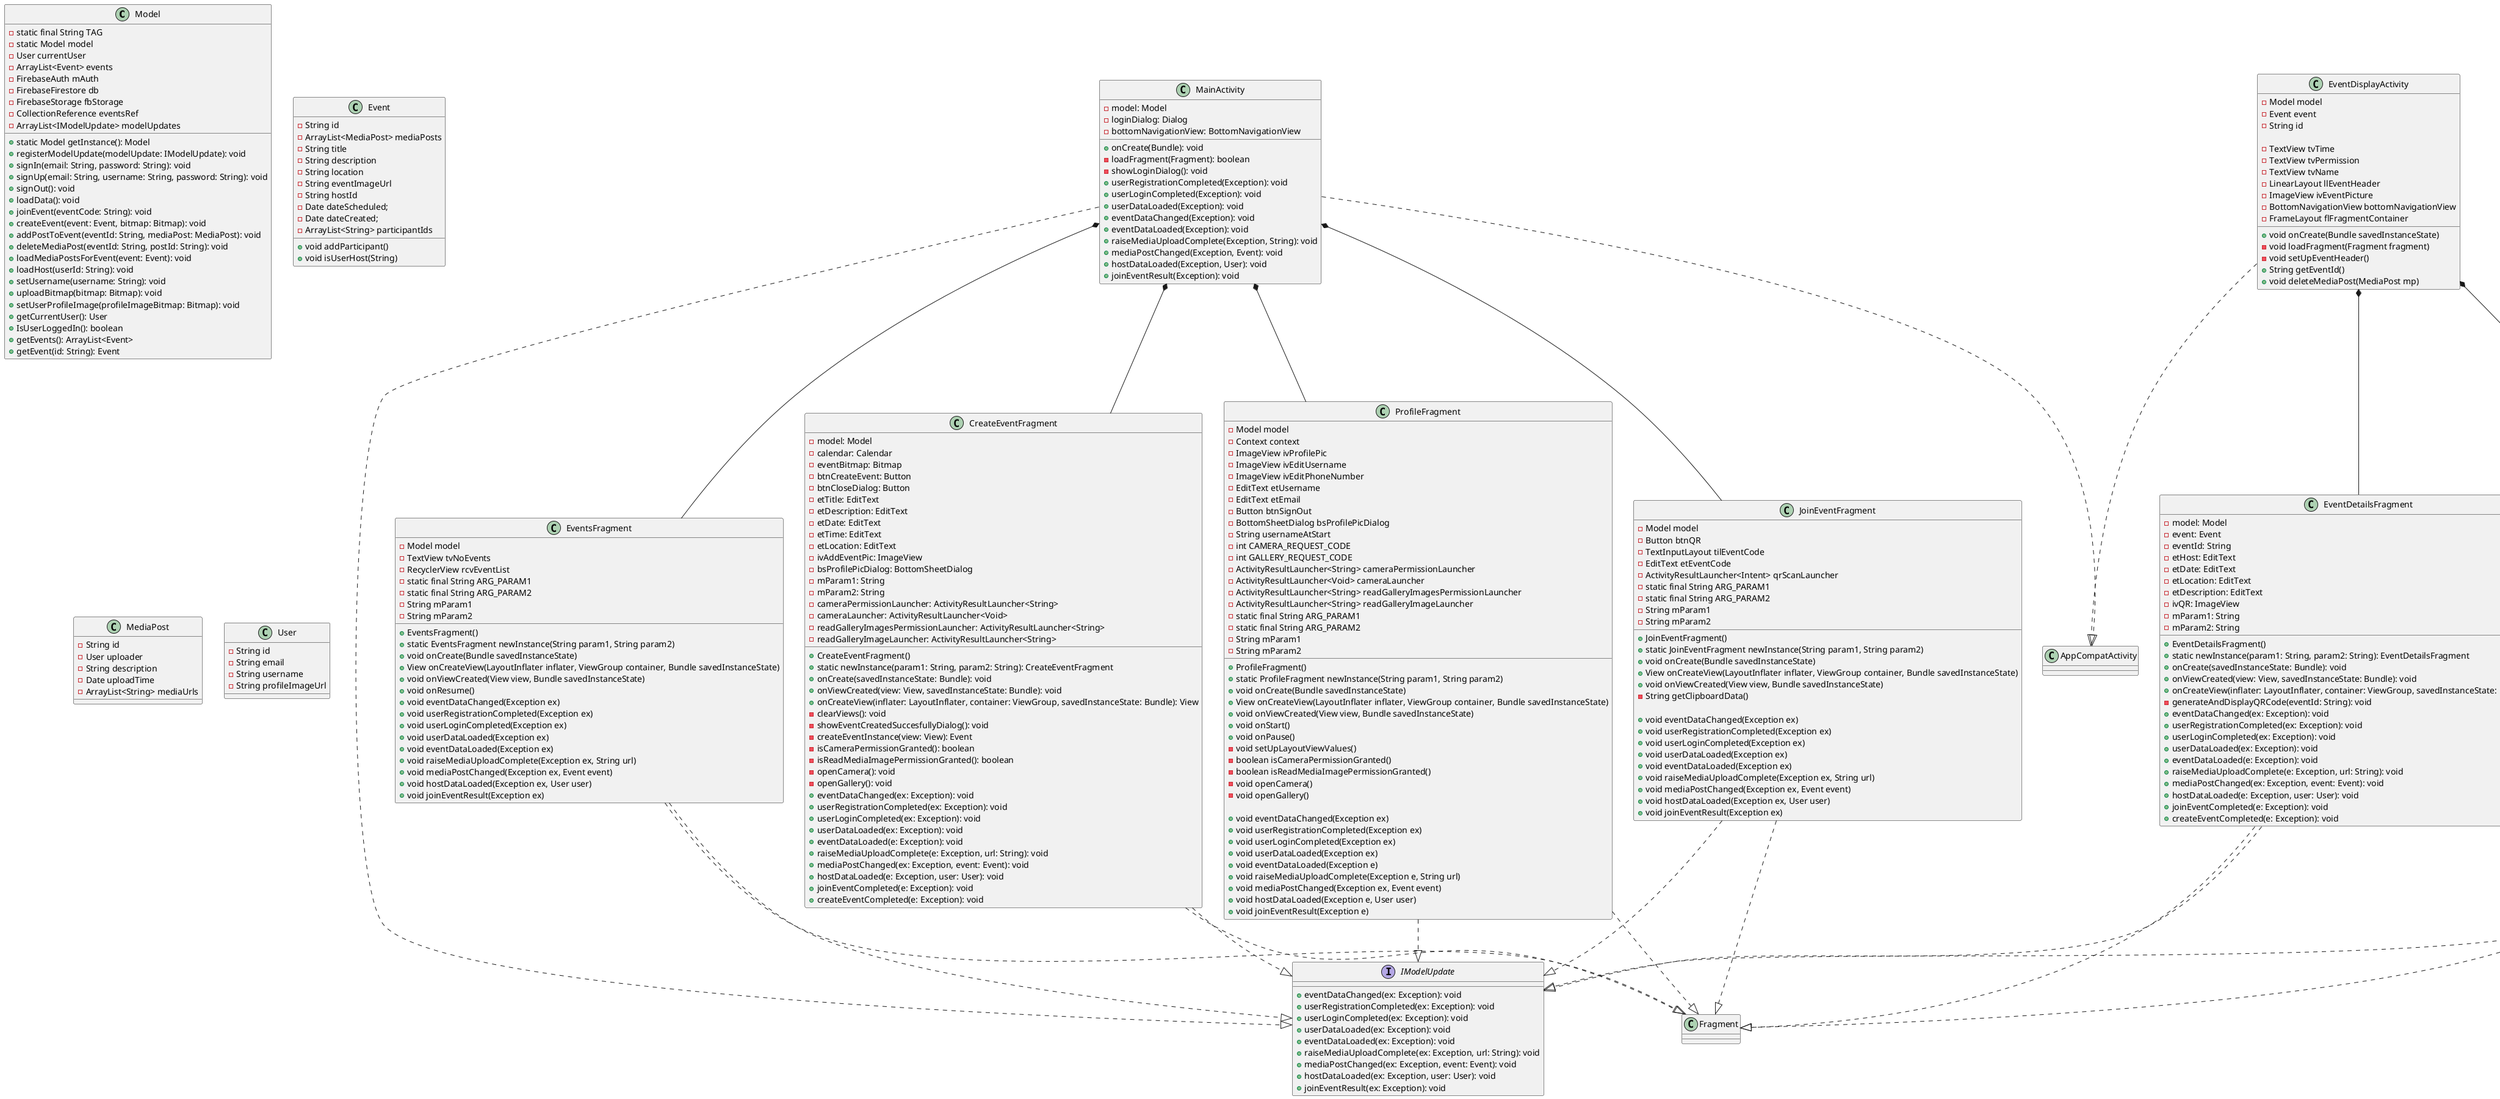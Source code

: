 @startuml
'https://plantuml.com/class-diagram

class Model {
    - static final String TAG
    - static Model model
    - User currentUser
    - ArrayList<Event> events
    - FirebaseAuth mAuth
    - FirebaseFirestore db
    - FirebaseStorage fbStorage
    - CollectionReference eventsRef
    - ArrayList<IModelUpdate> modelUpdates

    + static Model getInstance(): Model
    + registerModelUpdate(modelUpdate: IModelUpdate): void
    + signIn(email: String, password: String): void
    + signUp(email: String, username: String, password: String): void
    + signOut(): void
    + loadData(): void
    + joinEvent(eventCode: String): void
    + createEvent(event: Event, bitmap: Bitmap): void
    + addPostToEvent(eventId: String, mediaPost: MediaPost): void
    + deleteMediaPost(eventId: String, postId: String): void
    + loadMediaPostsForEvent(event: Event): void
    + loadHost(userId: String): void
    + setUsername(username: String): void
    + uploadBitmap(bitmap: Bitmap): void
    + setUserProfileImage(profileImageBitmap: Bitmap): void
    + getCurrentUser(): User
    + IsUserLoggedIn(): boolean
    + getEvents(): ArrayList<Event>
    + getEvent(id: String): Event
}

interface IModelUpdate {
    + eventDataChanged(ex: Exception): void
    + userRegistrationCompleted(ex: Exception): void
    + userLoginCompleted(ex: Exception): void
    + userDataLoaded(ex: Exception): void
    + eventDataLoaded(ex: Exception): void
    + raiseMediaUploadComplete(ex: Exception, url: String): void
    + mediaPostChanged(ex: Exception, event: Event): void
    + hostDataLoaded(ex: Exception, user: User): void
    + joinEventResult(ex: Exception): void
}
class Event{
    - String id
    - ArrayList<MediaPost> mediaPosts
    - String title
    - String description
    - String location
    - String eventImageUrl
    - String hostId
    - Date dateScheduled;
    - Date dateCreated;
    - ArrayList<String> participantIds

    + void addParticipant()
    + void isUserHost(String)
}
class MediaPost {
    - String id
    - User uploader
    - String description
    - Date uploadTime
    - ArrayList<String> mediaUrls
}

class User {
    - String id
    - String email
    - String username
    - String profileImageUrl
}

class MainActivity {
  - model: Model
  - loginDialog: Dialog
  - bottomNavigationView: BottomNavigationView

  + onCreate(Bundle): void
  - loadFragment(Fragment): boolean
  - showLoginDialog(): void
  + userRegistrationCompleted(Exception): void
  + userLoginCompleted(Exception): void
  + userDataLoaded(Exception): void
  + eventDataChanged(Exception): void
  + eventDataLoaded(Exception): void
  + raiseMediaUploadComplete(Exception, String): void
  + mediaPostChanged(Exception, Event): void
  + hostDataLoaded(Exception, User): void
  + joinEventResult(Exception): void
}


class ProfileFragment {
        - Model model
        - Context context
        - ImageView ivProfilePic
        - ImageView ivEditUsername
        - ImageView ivEditPhoneNumber
        - EditText etUsername
        - EditText etEmail
        - Button btnSignOut
        - BottomSheetDialog bsProfilePicDialog
        - String usernameAtStart
        - int CAMERA_REQUEST_CODE
        - int GALLERY_REQUEST_CODE
        - ActivityResultLauncher<String> cameraPermissionLauncher
        - ActivityResultLauncher<Void> cameraLauncher
        - ActivityResultLauncher<String> readGalleryImagesPermissionLauncher
        - ActivityResultLauncher<String> readGalleryImageLauncher
        - static final String ARG_PARAM1
        - static final String ARG_PARAM2
        - String mParam1
        - String mParam2

        + ProfileFragment()
        + static ProfileFragment newInstance(String param1, String param2)
        + void onCreate(Bundle savedInstanceState)
        + View onCreateView(LayoutInflater inflater, ViewGroup container, Bundle savedInstanceState)
        + void onViewCreated(View view, Bundle savedInstanceState)
        + void onStart()
        + void onPause()
        - void setUpLayoutViewValues()
        - boolean isCameraPermissionGranted()
        - boolean isReadMediaImagePermissionGranted()
        - void openCamera()
        - void openGallery()

        + void eventDataChanged(Exception ex)
        + void userRegistrationCompleted(Exception ex)
        + void userLoginCompleted(Exception ex)
        + void userDataLoaded(Exception ex)
        + void eventDataLoaded(Exception e)
        + void raiseMediaUploadComplete(Exception e, String url)
        + void mediaPostChanged(Exception ex, Event event)
        + void hostDataLoaded(Exception e, User user)
        + void joinEventResult(Exception e)
    }

class JoinEventFragment {
        - Model model
        - Button btnQR
        - TextInputLayout tilEventCode
        - EditText etEventCode
        - ActivityResultLauncher<Intent> qrScanLauncher
        - static final String ARG_PARAM1
        - static final String ARG_PARAM2
        - String mParam1
        - String mParam2

        + JoinEventFragment()
        + static JoinEventFragment newInstance(String param1, String param2)
        + void onCreate(Bundle savedInstanceState)
        + View onCreateView(LayoutInflater inflater, ViewGroup container, Bundle savedInstanceState)
        + void onViewCreated(View view, Bundle savedInstanceState)
        - String getClipboardData()

        + void eventDataChanged(Exception ex)
        + void userRegistrationCompleted(Exception ex)
        + void userLoginCompleted(Exception ex)
        + void userDataLoaded(Exception ex)
        + void eventDataLoaded(Exception ex)
        + void raiseMediaUploadComplete(Exception ex, String url)
        + void mediaPostChanged(Exception ex, Event event)
        + void hostDataLoaded(Exception ex, User user)
        + void joinEventResult(Exception ex)
    }

class EventDisplayActivity {
        - Model model
        - Event event
        - String id

        - TextView tvTime
        - TextView tvPermission
        - TextView tvName
        - LinearLayout llEventHeader
        - ImageView ivEventPicture
        - BottomNavigationView bottomNavigationView
        - FrameLayout flFragmentContainer

        + void onCreate(Bundle savedInstanceState)
        - void loadFragment(Fragment fragment)
        - void setUpEventHeader()
        + String getEventId()
        + void deleteMediaPost(MediaPost mp)
    }

class EventsFragment {
        - Model model
        - TextView tvNoEvents
        - RecyclerView rcvEventList
        - static final String ARG_PARAM1
        - static final String ARG_PARAM2
        - String mParam1
        - String mParam2

        + EventsFragment()
        + static EventsFragment newInstance(String param1, String param2)
        + void onCreate(Bundle savedInstanceState)
        + View onCreateView(LayoutInflater inflater, ViewGroup container, Bundle savedInstanceState)
        + void onViewCreated(View view, Bundle savedInstanceState)
        + void onResume()
        + void eventDataChanged(Exception ex)
        + void userRegistrationCompleted(Exception ex)
        + void userLoginCompleted(Exception ex)
        + void userDataLoaded(Exception ex)
        + void eventDataLoaded(Exception ex)
        + void raiseMediaUploadComplete(Exception ex, String url)
        + void mediaPostChanged(Exception ex, Event event)
        + void hostDataLoaded(Exception ex, User user)
        + void joinEventResult(Exception ex)
    }

class CreateEventFragment {
    - model: Model
    - calendar: Calendar
    - eventBitmap: Bitmap
    - btnCreateEvent: Button
    - btnCloseDialog: Button
    - etTitle: EditText
    - etDescription: EditText
    - etDate: EditText
    - etTime: EditText
    - etLocation: EditText
    - ivAddEventPic: ImageView
    - bsProfilePicDialog: BottomSheetDialog
    - mParam1: String
    - mParam2: String
    - cameraPermissionLauncher: ActivityResultLauncher<String>
    - cameraLauncher: ActivityResultLauncher<Void>
    - readGalleryImagesPermissionLauncher: ActivityResultLauncher<String>
    - readGalleryImageLauncher: ActivityResultLauncher<String>
    + CreateEventFragment()
    + static newInstance(param1: String, param2: String): CreateEventFragment
    + onCreate(savedInstanceState: Bundle): void
    + onViewCreated(view: View, savedInstanceState: Bundle): void
    + onCreateView(inflater: LayoutInflater, container: ViewGroup, savedInstanceState: Bundle): View
    - clearViews(): void
    - showEventCreatedSuccesfullyDialog(): void
    - createEventInstance(view: View): Event
    - isCameraPermissionGranted(): boolean
    - isReadMediaImagePermissionGranted(): boolean
    - openCamera(): void
    - openGallery(): void
    + eventDataChanged(ex: Exception): void
    + userRegistrationCompleted(ex: Exception): void
    + userLoginCompleted(ex: Exception): void
    + userDataLoaded(ex: Exception): void
    + eventDataLoaded(e: Exception): void
    + raiseMediaUploadComplete(e: Exception, url: String): void
    + mediaPostChanged(ex: Exception, event: Event): void
    + hostDataLoaded(e: Exception, user: User): void
    + joinEventCompleted(e: Exception): void
    + createEventCompleted(e: Exception): void
  }

class EventDetailsFragment {
    - model: Model
    - event: Event
    - eventId: String
    - etHost: EditText
    - etDate: EditText
    - etLocation: EditText
    - etDescription: EditText
    - ivQR: ImageView
    - mParam1: String
    - mParam2: String
    + EventDetailsFragment()
    + static newInstance(param1: String, param2: String): EventDetailsFragment
    + onCreate(savedInstanceState: Bundle): void
    + onViewCreated(view: View, savedInstanceState: Bundle): void
    + onCreateView(inflater: LayoutInflater, container: ViewGroup, savedInstanceState: Bundle): View
    - generateAndDisplayQRCode(eventId: String): void
    + eventDataChanged(ex: Exception): void
    + userRegistrationCompleted(ex: Exception): void
    + userLoginCompleted(ex: Exception): void
    + userDataLoaded(ex: Exception): void
    + eventDataLoaded(e: Exception): void
    + raiseMediaUploadComplete(e: Exception, url: String): void
    + mediaPostChanged(ex: Exception, event: Event): void
    + hostDataLoaded(e: Exception, user: User): void
    + joinEventCompleted(e: Exception): void
    + createEventCompleted(e: Exception): void
  }

class EventSharedAlbumFragment {
    - model: Model
    - event: Event
    - mediaPostsAdapter: MediaPostAdapter
    - tempMediaPost: MediaPost
    - mediaAmountLeftToUpload: int
    - mediaLinks: ArrayList<String>
    - selectedBitmaps: ArrayList<Bitmap>
    - btnNewPost: Button
    - bsUploadMedia: BottomSheetDialog
    - mediaPostsList: RecyclerView

    - cameraPermissionLauncher: ActivityResultLauncher<String>
    - cameraLauncher: ActivityResultLauncher<Void>
    - readGalleryImagesPermissionLauncher: ActivityResultLauncher<String>
    - readGalleryImagesLauncher: ActivityResultLauncher<String[]>

    - mParam1: String
    - mParam2: String

    + EventSharedAlbumFragment()
    + static newInstance(param1: String, param2: String): EventSharedAlbumFragment
    + onCreate(savedInstanceState: Bundle): void
    + onCreateView(inflater: LayoutInflater, container: ViewGroup, savedInstanceState: Bundle): View
    + onViewCreated(view: View, savedInstanceState: Bundle): void
    + onResume(): void
    + deleteMediaPost(mediaPost: MediaPost): void
    - showCreatePostDialog(): void
    - uploadMediaAndCreatePost(): void
    - createPost(): void
    - isCameraPermissionGranted(): boolean
    - isReadMediaImagePermissionGranted(): boolean
    - openCamera(): void
    - openGallery(): void
    - loadImageFromUri(uri: Uri): Bitmap
    + eventDataChanged(ex: Exception): void
    + userRegistrationCompleted(ex: Exception): void
    + userLoginCompleted(ex: Exception): void
    + userDataLoaded(ex: Exception): void
    + eventDataLoaded(e: Exception): void
    + raiseMediaUploadComplete(e: Exception, url: String): void
    + mediaPostChanged(ex: Exception, event: Event): void
    + hostDataLoaded(e: Exception, user: User): void
    + joinEventCompleted(e: Exception): void
    + createEventCompleted(e: Exception): void
  }


EventSharedAlbumFragment ..|> Fragment
EventSharedAlbumFragment ..|> IModelUpdate
EventDetailsFragment ..|> Fragment
EventDetailsFragment ..|> IModelUpdate
CreateEventFragment ..|> Fragment
CreateEventFragment ..|> IModelUpdate
MainActivity ..|> AppCompatActivity
MainActivity ..|> IModelUpdate
ProfileFragment ..|> Fragment
ProfileFragment ..|> IModelUpdate
JoinEventFragment ..|> Fragment
JoinEventFragment ..|> IModelUpdate
EventDisplayActivity ..|> AppCompatActivity
EventsFragment ..|> Fragment
EventsFragment ..|> IModelUpdate
MainActivity *-- ProfileFragment
MainActivity *-- JoinEventFragment
MainActivity *-- EventsFragment
MainActivity *-- CreateEventFragment
EventDisplayActivity *-- EventDetailsFragment
EventDisplayActivity *-- EventSharedAlbumFragment





@enduml